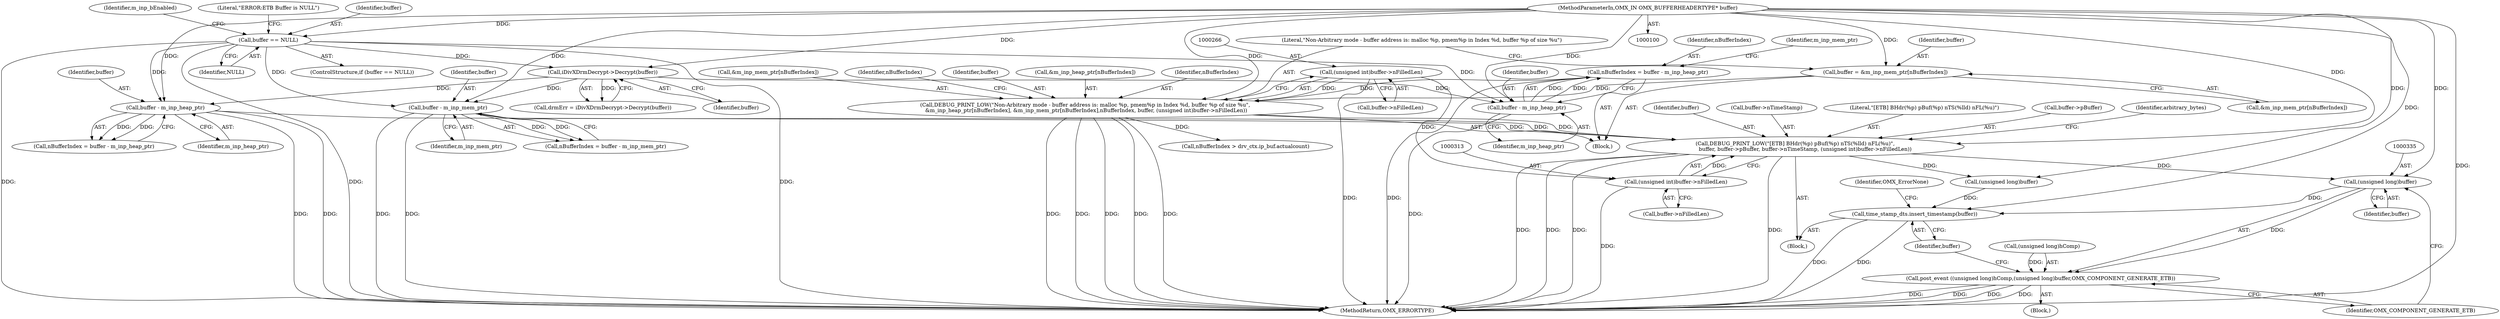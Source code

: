 digraph "0_Android_5b82f4f90c3d531313714df4b936f92fb0ff15cf@pointer" {
"1000334" [label="(Call,(unsigned long)buffer)"];
"1000303" [label="(Call,DEBUG_PRINT_LOW(\"[ETB] BHdr(%p) pBuf(%p) nTS(%lld) nFL(%u)\",\n            buffer, buffer->pBuffer, buffer->nTimeStamp, (unsigned int)buffer->nFilledLen))"];
"1000274" [label="(Call,buffer - m_inp_mem_ptr)"];
"1000134" [label="(Call,buffer == NULL)"];
"1000102" [label="(MethodParameterIn,OMX_IN OMX_BUFFERHEADERTYPE* buffer)"];
"1000172" [label="(Call,iDivXDrmDecrypt->Decrypt(buffer))"];
"1000199" [label="(Call,buffer - m_inp_heap_ptr)"];
"1000253" [label="(Call,DEBUG_PRINT_LOW(\"Non-Arbitrary mode - buffer address is: malloc %p, pmem%p in Index %d, buffer %p of size %u\",\n &m_inp_heap_ptr[nBufferIndex], &m_inp_mem_ptr[nBufferIndex],nBufferIndex, buffer, (unsigned int)buffer->nFilledLen))"];
"1000209" [label="(Call,nBufferIndex = buffer - m_inp_heap_ptr)"];
"1000211" [label="(Call,buffer - m_inp_heap_ptr)"];
"1000247" [label="(Call,buffer = &m_inp_mem_ptr[nBufferIndex])"];
"1000265" [label="(Call,(unsigned int)buffer->nFilledLen)"];
"1000312" [label="(Call,(unsigned int)buffer->nFilledLen)"];
"1000330" [label="(Call,post_event ((unsigned long)hComp,(unsigned long)buffer,OMX_COMPONENT_GENERATE_ETB))"];
"1000338" [label="(Call,time_stamp_dts.insert_timestamp(buffer))"];
"1000278" [label="(Call,nBufferIndex > drv_ctx.ip_buf.actualcount)"];
"1000139" [label="(Literal,\"ERROR:ETB Buffer is NULL\")"];
"1000197" [label="(Call,nBufferIndex = buffer - m_inp_heap_ptr)"];
"1000279" [label="(Identifier,nBufferIndex)"];
"1000330" [label="(Call,post_event ((unsigned long)hComp,(unsigned long)buffer,OMX_COMPONENT_GENERATE_ETB))"];
"1000247" [label="(Call,buffer = &m_inp_mem_ptr[nBufferIndex])"];
"1000267" [label="(Call,buffer->nFilledLen)"];
"1000314" [label="(Call,buffer->nFilledLen)"];
"1000334" [label="(Call,(unsigned long)buffer)"];
"1000212" [label="(Identifier,buffer)"];
"1000331" [label="(Call,(unsigned long)hComp)"];
"1000249" [label="(Call,&m_inp_mem_ptr[nBufferIndex])"];
"1000303" [label="(Call,DEBUG_PRINT_LOW(\"[ETB] BHdr(%p) pBuf(%p) nTS(%lld) nFL(%u)\",\n            buffer, buffer->pBuffer, buffer->nTimeStamp, (unsigned int)buffer->nFilledLen))"];
"1000248" [label="(Identifier,buffer)"];
"1000213" [label="(Identifier,m_inp_heap_ptr)"];
"1000210" [label="(Identifier,nBufferIndex)"];
"1000305" [label="(Identifier,buffer)"];
"1000337" [label="(Identifier,OMX_COMPONENT_GENERATE_ETB)"];
"1000136" [label="(Identifier,NULL)"];
"1000309" [label="(Call,buffer->nTimeStamp)"];
"1000135" [label="(Identifier,buffer)"];
"1000312" [label="(Call,(unsigned int)buffer->nFilledLen)"];
"1000200" [label="(Identifier,buffer)"];
"1000264" [label="(Identifier,buffer)"];
"1000211" [label="(Call,buffer - m_inp_heap_ptr)"];
"1000217" [label="(Identifier,m_inp_mem_ptr)"];
"1000133" [label="(ControlStructure,if (buffer == NULL))"];
"1000341" [label="(Identifier,OMX_ErrorNone)"];
"1000265" [label="(Call,(unsigned int)buffer->nFilledLen)"];
"1000304" [label="(Literal,\"[ETB] BHdr(%p) pBuf(%p) nTS(%lld) nFL(%u)\")"];
"1000103" [label="(Block,)"];
"1000255" [label="(Call,&m_inp_heap_ptr[nBufferIndex])"];
"1000102" [label="(MethodParameterIn,OMX_IN OMX_BUFFERHEADERTYPE* buffer)"];
"1000275" [label="(Identifier,buffer)"];
"1000329" [label="(Block,)"];
"1000253" [label="(Call,DEBUG_PRINT_LOW(\"Non-Arbitrary mode - buffer address is: malloc %p, pmem%p in Index %d, buffer %p of size %u\",\n &m_inp_heap_ptr[nBufferIndex], &m_inp_mem_ptr[nBufferIndex],nBufferIndex, buffer, (unsigned int)buffer->nFilledLen))"];
"1000338" [label="(Call,time_stamp_dts.insert_timestamp(buffer))"];
"1000272" [label="(Call,nBufferIndex = buffer - m_inp_mem_ptr)"];
"1000201" [label="(Identifier,m_inp_heap_ptr)"];
"1000263" [label="(Identifier,nBufferIndex)"];
"1000306" [label="(Call,buffer->pBuffer)"];
"1000274" [label="(Call,buffer - m_inp_mem_ptr)"];
"1000134" [label="(Call,buffer == NULL)"];
"1000170" [label="(Call,drmErr = iDivXDrmDecrypt->Decrypt(buffer))"];
"1000276" [label="(Identifier,m_inp_mem_ptr)"];
"1000173" [label="(Identifier,buffer)"];
"1000209" [label="(Call,nBufferIndex = buffer - m_inp_heap_ptr)"];
"1000339" [label="(Identifier,buffer)"];
"1000336" [label="(Identifier,buffer)"];
"1000259" [label="(Call,&m_inp_mem_ptr[nBufferIndex])"];
"1000172" [label="(Call,iDivXDrmDecrypt->Decrypt(buffer))"];
"1000208" [label="(Block,)"];
"1000199" [label="(Call,buffer - m_inp_heap_ptr)"];
"1000342" [label="(MethodReturn,OMX_ERRORTYPE)"];
"1000324" [label="(Call,(unsigned long)buffer)"];
"1000318" [label="(Identifier,arbitrary_bytes)"];
"1000144" [label="(Identifier,m_inp_bEnabled)"];
"1000254" [label="(Literal,\"Non-Arbitrary mode - buffer address is: malloc %p, pmem%p in Index %d, buffer %p of size %u\")"];
"1000334" -> "1000330"  [label="AST: "];
"1000334" -> "1000336"  [label="CFG: "];
"1000335" -> "1000334"  [label="AST: "];
"1000336" -> "1000334"  [label="AST: "];
"1000337" -> "1000334"  [label="CFG: "];
"1000334" -> "1000330"  [label="DDG: "];
"1000303" -> "1000334"  [label="DDG: "];
"1000102" -> "1000334"  [label="DDG: "];
"1000334" -> "1000338"  [label="DDG: "];
"1000303" -> "1000103"  [label="AST: "];
"1000303" -> "1000312"  [label="CFG: "];
"1000304" -> "1000303"  [label="AST: "];
"1000305" -> "1000303"  [label="AST: "];
"1000306" -> "1000303"  [label="AST: "];
"1000309" -> "1000303"  [label="AST: "];
"1000312" -> "1000303"  [label="AST: "];
"1000318" -> "1000303"  [label="CFG: "];
"1000303" -> "1000342"  [label="DDG: "];
"1000303" -> "1000342"  [label="DDG: "];
"1000303" -> "1000342"  [label="DDG: "];
"1000303" -> "1000342"  [label="DDG: "];
"1000274" -> "1000303"  [label="DDG: "];
"1000199" -> "1000303"  [label="DDG: "];
"1000253" -> "1000303"  [label="DDG: "];
"1000102" -> "1000303"  [label="DDG: "];
"1000312" -> "1000303"  [label="DDG: "];
"1000303" -> "1000324"  [label="DDG: "];
"1000274" -> "1000272"  [label="AST: "];
"1000274" -> "1000276"  [label="CFG: "];
"1000275" -> "1000274"  [label="AST: "];
"1000276" -> "1000274"  [label="AST: "];
"1000272" -> "1000274"  [label="CFG: "];
"1000274" -> "1000342"  [label="DDG: "];
"1000274" -> "1000342"  [label="DDG: "];
"1000274" -> "1000272"  [label="DDG: "];
"1000274" -> "1000272"  [label="DDG: "];
"1000134" -> "1000274"  [label="DDG: "];
"1000172" -> "1000274"  [label="DDG: "];
"1000102" -> "1000274"  [label="DDG: "];
"1000134" -> "1000133"  [label="AST: "];
"1000134" -> "1000136"  [label="CFG: "];
"1000135" -> "1000134"  [label="AST: "];
"1000136" -> "1000134"  [label="AST: "];
"1000139" -> "1000134"  [label="CFG: "];
"1000144" -> "1000134"  [label="CFG: "];
"1000134" -> "1000342"  [label="DDG: "];
"1000134" -> "1000342"  [label="DDG: "];
"1000134" -> "1000342"  [label="DDG: "];
"1000102" -> "1000134"  [label="DDG: "];
"1000134" -> "1000172"  [label="DDG: "];
"1000134" -> "1000199"  [label="DDG: "];
"1000134" -> "1000211"  [label="DDG: "];
"1000102" -> "1000100"  [label="AST: "];
"1000102" -> "1000342"  [label="DDG: "];
"1000102" -> "1000172"  [label="DDG: "];
"1000102" -> "1000199"  [label="DDG: "];
"1000102" -> "1000211"  [label="DDG: "];
"1000102" -> "1000247"  [label="DDG: "];
"1000102" -> "1000253"  [label="DDG: "];
"1000102" -> "1000324"  [label="DDG: "];
"1000102" -> "1000338"  [label="DDG: "];
"1000172" -> "1000170"  [label="AST: "];
"1000172" -> "1000173"  [label="CFG: "];
"1000173" -> "1000172"  [label="AST: "];
"1000170" -> "1000172"  [label="CFG: "];
"1000172" -> "1000170"  [label="DDG: "];
"1000172" -> "1000199"  [label="DDG: "];
"1000172" -> "1000211"  [label="DDG: "];
"1000199" -> "1000197"  [label="AST: "];
"1000199" -> "1000201"  [label="CFG: "];
"1000200" -> "1000199"  [label="AST: "];
"1000201" -> "1000199"  [label="AST: "];
"1000197" -> "1000199"  [label="CFG: "];
"1000199" -> "1000342"  [label="DDG: "];
"1000199" -> "1000342"  [label="DDG: "];
"1000199" -> "1000197"  [label="DDG: "];
"1000199" -> "1000197"  [label="DDG: "];
"1000253" -> "1000208"  [label="AST: "];
"1000253" -> "1000265"  [label="CFG: "];
"1000254" -> "1000253"  [label="AST: "];
"1000255" -> "1000253"  [label="AST: "];
"1000259" -> "1000253"  [label="AST: "];
"1000263" -> "1000253"  [label="AST: "];
"1000264" -> "1000253"  [label="AST: "];
"1000265" -> "1000253"  [label="AST: "];
"1000279" -> "1000253"  [label="CFG: "];
"1000253" -> "1000342"  [label="DDG: "];
"1000253" -> "1000342"  [label="DDG: "];
"1000253" -> "1000342"  [label="DDG: "];
"1000253" -> "1000342"  [label="DDG: "];
"1000253" -> "1000342"  [label="DDG: "];
"1000209" -> "1000253"  [label="DDG: "];
"1000247" -> "1000253"  [label="DDG: "];
"1000265" -> "1000253"  [label="DDG: "];
"1000253" -> "1000278"  [label="DDG: "];
"1000209" -> "1000208"  [label="AST: "];
"1000209" -> "1000211"  [label="CFG: "];
"1000210" -> "1000209"  [label="AST: "];
"1000211" -> "1000209"  [label="AST: "];
"1000217" -> "1000209"  [label="CFG: "];
"1000209" -> "1000342"  [label="DDG: "];
"1000211" -> "1000209"  [label="DDG: "];
"1000211" -> "1000209"  [label="DDG: "];
"1000211" -> "1000213"  [label="CFG: "];
"1000212" -> "1000211"  [label="AST: "];
"1000213" -> "1000211"  [label="AST: "];
"1000211" -> "1000342"  [label="DDG: "];
"1000247" -> "1000208"  [label="AST: "];
"1000247" -> "1000249"  [label="CFG: "];
"1000248" -> "1000247"  [label="AST: "];
"1000249" -> "1000247"  [label="AST: "];
"1000254" -> "1000247"  [label="CFG: "];
"1000265" -> "1000267"  [label="CFG: "];
"1000266" -> "1000265"  [label="AST: "];
"1000267" -> "1000265"  [label="AST: "];
"1000265" -> "1000342"  [label="DDG: "];
"1000265" -> "1000312"  [label="DDG: "];
"1000312" -> "1000314"  [label="CFG: "];
"1000313" -> "1000312"  [label="AST: "];
"1000314" -> "1000312"  [label="AST: "];
"1000312" -> "1000342"  [label="DDG: "];
"1000330" -> "1000329"  [label="AST: "];
"1000330" -> "1000337"  [label="CFG: "];
"1000331" -> "1000330"  [label="AST: "];
"1000337" -> "1000330"  [label="AST: "];
"1000339" -> "1000330"  [label="CFG: "];
"1000330" -> "1000342"  [label="DDG: "];
"1000330" -> "1000342"  [label="DDG: "];
"1000330" -> "1000342"  [label="DDG: "];
"1000330" -> "1000342"  [label="DDG: "];
"1000331" -> "1000330"  [label="DDG: "];
"1000338" -> "1000103"  [label="AST: "];
"1000338" -> "1000339"  [label="CFG: "];
"1000339" -> "1000338"  [label="AST: "];
"1000341" -> "1000338"  [label="CFG: "];
"1000338" -> "1000342"  [label="DDG: "];
"1000338" -> "1000342"  [label="DDG: "];
"1000324" -> "1000338"  [label="DDG: "];
}
